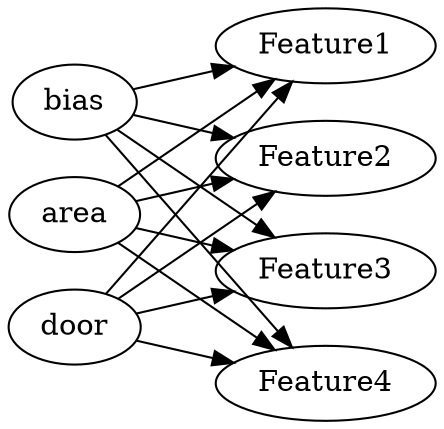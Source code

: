 digraph House{
	rankdir=LR;
    splines=line;
    constraint=false;

    F1 [label="Feature3"];
    F2 [label="Feature4"];
    F3 [label="Feature1"];
    F4 [label="Feature2"];

    bias -> F1;
    bias -> F2;
    bias -> F3;
    bias -> F4;
    
    area -> F1;
    area -> F2;
    area -> F3;
    area -> F4;

    door -> F1;
    door -> F2;
    door -> F3;
    door -> F4;
}
